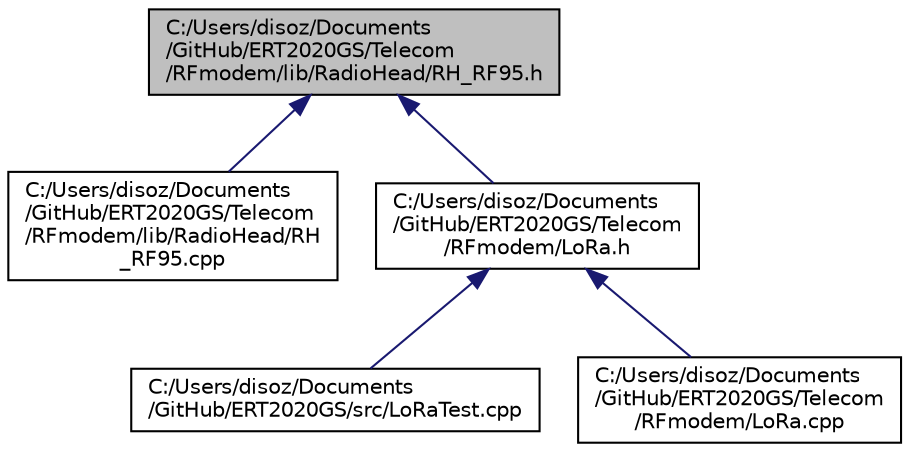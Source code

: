 digraph "C:/Users/disoz/Documents/GitHub/ERT2020GS/Telecom/RFmodem/lib/RadioHead/RH_RF95.h"
{
 // LATEX_PDF_SIZE
  edge [fontname="Helvetica",fontsize="10",labelfontname="Helvetica",labelfontsize="10"];
  node [fontname="Helvetica",fontsize="10",shape=record];
  Node1 [label="C:/Users/disoz/Documents\l/GitHub/ERT2020GS/Telecom\l/RFmodem/lib/RadioHead/RH_RF95.h",height=0.2,width=0.4,color="black", fillcolor="grey75", style="filled", fontcolor="black",tooltip=" "];
  Node1 -> Node2 [dir="back",color="midnightblue",fontsize="10",style="solid",fontname="Helvetica"];
  Node2 [label="C:/Users/disoz/Documents\l/GitHub/ERT2020GS/Telecom\l/RFmodem/lib/RadioHead/RH\l_RF95.cpp",height=0.2,width=0.4,color="black", fillcolor="white", style="filled",URL="$_r_h___r_f95_8cpp.html",tooltip=" "];
  Node1 -> Node3 [dir="back",color="midnightblue",fontsize="10",style="solid",fontname="Helvetica"];
  Node3 [label="C:/Users/disoz/Documents\l/GitHub/ERT2020GS/Telecom\l/RFmodem/LoRa.h",height=0.2,width=0.4,color="black", fillcolor="white", style="filled",URL="$_lo_ra_8h.html",tooltip="LoRa module interface."];
  Node3 -> Node4 [dir="back",color="midnightblue",fontsize="10",style="solid",fontname="Helvetica"];
  Node4 [label="C:/Users/disoz/Documents\l/GitHub/ERT2020GS/src/LoRaTest.cpp",height=0.2,width=0.4,color="black", fillcolor="white", style="filled",URL="$_lo_ra_test_8cpp.html",tooltip="Ground Support Equipment Transceiver."];
  Node3 -> Node5 [dir="back",color="midnightblue",fontsize="10",style="solid",fontname="Helvetica"];
  Node5 [label="C:/Users/disoz/Documents\l/GitHub/ERT2020GS/Telecom\l/RFmodem/LoRa.cpp",height=0.2,width=0.4,color="black", fillcolor="white", style="filled",URL="$_lo_ra_8cpp.html",tooltip="LoRa module implementation."];
}
